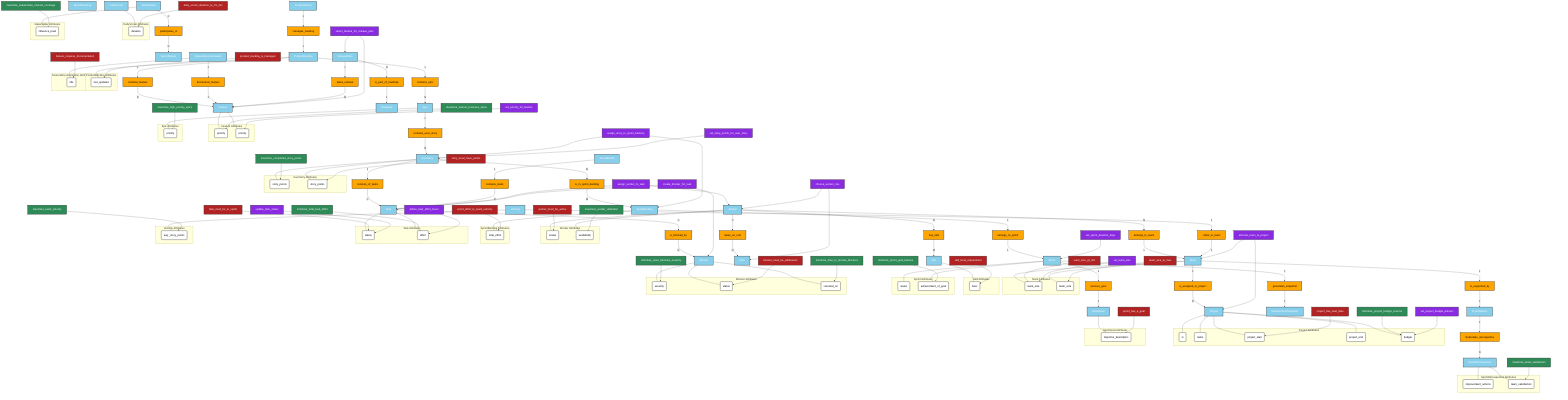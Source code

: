 graph TD
    %% 1. Style Definitions
    classDef entityStyle fill:#87CEEB,color:#fff,stroke:#333,stroke-width:2px
    classDef attributeStyle fill:#fff,color:#000,stroke:#333,stroke-width:2px
    classDef relationStyle fill:#FFA500,color:#000,stroke:#333,stroke-width:2px
    classDef goalStyle fill:#2E8B57,color:#fff,stroke:#333,stroke-width:2px
    classDef conditionStyle fill:#B22222,color:#fff,stroke:#333,stroke-width:2px
    classDef dvStyle fill:#8A2BE2,color:#fff,stroke:#333,stroke-width:2px

    %% 2. Node Declarations
    
    %% Entities
    E0[Project]:::entityStyle
    E1[Team]:::entityStyle
    E2[Worker]:::entityStyle
    E3[Feature]:::entityStyle
    E4[Skill]:::entityStyle
    E5[Role]:::entityStyle
    E6[ProductOwner]:::entityStyle
    E7[ScrumMaster]:::entityStyle
    E8[ProductBacklog]:::entityStyle
    E9[Sprint]:::entityStyle
    E10[SprintPlanning]:::entityStyle
    E11[DailyScrum]:::entityStyle
    E12[SprintReview]:::entityStyle
    E13[SprintRetrospective]:::entityStyle
    E14[SprintBacklog]:::entityStyle
    E15[SprintGoal]:::entityStyle
    E16[Epic]:::entityStyle
    E17[UserStory]:::entityStyle
    E18[Task]:::entityStyle
    E19[DevelopmentSnapshot]:::entityStyle
    E20[Blocker]:::entityStyle
    E21[Stakeholder]:::entityStyle
    E22[Velocity]:::entityStyle
    E23[ReleasePlan]:::entityStyle
    E24[Roadmap]:::entityStyle
    E25[ScrumBoard]:::entityStyle
    E26[FeatureDocumentation]:::entityStyle

    %% Attributes (with duplicates for cleaner connections)
    subgraph Project Attributes
        E0_A0(id):::attributeStyle; E0_A1(name):::attributeStyle; E0_A2(project_start):::attributeStyle; E0_A3(project_end):::attributeStyle; E0_A5(budget):::attributeStyle
    end
    subgraph Team Attributes
        E1_A2(team_size):::attributeStyle; E1_A2_C(team_size):::attributeStyle
    end
    subgraph Worker Attributes
        E2_A5(status):::attributeStyle; E2_A6(availability):::attributeStyle
    end
    subgraph Feature Attributes
        E3_A4(priority):::attributeStyle; E3_A4_DV(priority):::attributeStyle
    end
    subgraph Skill Attributes
        E4_A3(level):::attributeStyle
    end
    subgraph ProductBacklog Attributes
        E8_A2(last_updated):::attributeStyle
    end
    subgraph Sprint Attributes
        E9_A4(status):::attributeStyle; E9_A5(achievement_of_goal):::attributeStyle
    end
    subgraph DailyScrum Attributes
        E11_A3(duration):::attributeStyle
    end
    subgraph SprintRetrospective Attributes
        E13_A3(improvement_actions):::attributeStyle; E13_A4(team_satisfaction):::attributeStyle
    end
    subgraph SprintBacklog Attributes
        E14_A4(total_effort):::attributeStyle
    end
    subgraph SprintGoal Attributes
        E15_A1(objective_description):::attributeStyle
    end
    subgraph Epic Attributes
        E16_A3(priority):::attributeStyle
    end
    subgraph UserStory Attributes
        E17_A5(story_points):::attributeStyle; E17_A5_C(story_points):::attributeStyle
    end
    subgraph Task Attributes
        E18_A3(status):::attributeStyle; E18_A4(effort):::attributeStyle
    end
    subgraph Blocker Attributes
        E20_A3(severity):::attributeStyle; E20_A4(status):::attributeStyle; E20_A6(resolved_on):::attributeStyle
    end
    subgraph Stakeholder Attributes
        E21_A6(influence_level):::attributeStyle
    end
    subgraph Velocity Attributes
        E22_A2(avg._story_points):::attributeStyle
    end
    subgraph FeatureDocumentation Attributes
        E26_A1(title):::attributeStyle
    end

    %% Relationships
    R1[is_assigned_to_project]:::relationStyle
    R2[belongs_to_team]:::relationStyle
    R3[has_skill]:::relationStyle
    R4[takes_on_role]:::relationStyle
    R5[manages_backlog]:::relationStyle
    R6[is_supported_by]:::relationStyle
    R7[contains_feature]:::relationStyle
    R8[contains_epic]:::relationStyle
    R9[contains_user_story]:::relationStyle
    R10[consists_of_tasks]:::relationStyle
    R11[is_in_sprint_backlog]:::relationStyle
    R12[belongs_to_sprint]:::relationStyle
    R13[pursues_goal]:::relationStyle
    R14[contains_tasks]:::relationStyle
    R15[documents_feature]:::relationStyle
    R16[is_blocked_by]:::relationStyle
    R17[participates_in]:::relationStyle
    R18[moderates_retrospective]:::relationStyle
    R19[refers_to_team]:::relationStyle
    R20[plans_release]:::relationStyle
    R21[is_part_of_roadmap]:::relationStyle
    R22[generates_snapshot]:::relationStyle
    
    %% Goals
    G0[maximize_completed_story_points]:::goalStyle
    G1[minimize_project_budget_overrun]:::goalStyle
    G2[maximize_feature_business_value]:::goalStyle
    G3[maximize_team_velocity]:::goalStyle
    G4[minimize_open_blockers_severity]:::goalStyle
    G5[maximize_team_satisfaction]:::goalStyle
    G6[minimize_total_task_effort]:::goalStyle
    G7[maximize_high_priority_epics]:::goalStyle
    G8[minimize_sprint_goal_failures]:::goalStyle
    G9[maximize_stakeholder_interest_coverage]:::goalStyle
    G10[minimize_time_to_resolve_blockers]:::goalStyle
    G11[maximize_worker_utilization]:::goalStyle
    
    %% Conditions
    C0[sprint_effort_le_team_velocity]:::conditionStyle
    C1[worker_must_be_active]:::conditionStyle
    C2[team_size_gt_min]:::conditionStyle
    C3[team_size_le_max]:::conditionStyle
    C4[story_must_have_points]:::conditionStyle
    C5[daily_scrum_duration_le_15_min]:::conditionStyle
    C6[sprint_has_a_goal]:::conditionStyle
    C7[task_must_be_in_sprint]:::conditionStyle
    C8[feature_requires_documentation]:::conditionStyle
    C9[project_has_start_date]:::conditionStyle
    C10[skill_level_requirement]:::conditionStyle
    C11[blocker_must_be_addressed]:::conditionStyle
    C12[product_backlog_is_managed]:::conditionStyle
    
    %% Decision Variables
    DV0[assign_story_to_sprint_backlog]:::dvStyle
    DV1[assign_worker_to_task]:::dvStyle
    DV2[set_story_points_for_user_story]:::dvStyle
    DV3[set_priority_for_feature]:::dvStyle
    DV4[select_feature_for_release_plan]:::dvStyle
    DV5[set_sprint_duration_days]:::dvStyle
    DV6[allocate_team_to_project]:::dvStyle
    DV7[define_task_effort_hours]:::dvStyle
    DV8[set_project_budget_amount]:::dvStyle
    DV9[choose_worker_role]:::dvStyle
    DV10[update_task_status]:::dvStyle
    DV11[set_team_size]:::dvStyle
    DV12[create_blocker_for_task]:::dvStyle

    %% 3. Connections
    
    %% Entity <--> Attribute Connections
    E0 --- E0_A0 & E0_A1 & E0_A2 & E0_A3 & E0_A5
    E1 --- E1_A2 & E1_A2_C
    E2 --- E2_A5 & E2_A6
    E3 --- E3_A4 & E3_A4_DV
    E4 --- E4_A3
    E8 --- E8_A2
    E9 --- E9_A4 & E9_A5
    E11 --- E11_A3
    E13 --- E13_A3 & E13_A4
    E14 --- E14_A4
    E15 --- E15_A1
    E16 --- E16_A3
    E17 --- E17_A5 & E17_A5_C
    E18 --- E18_A3 & E18_A4
    E20 --- E20_A3 & E20_A4 & E20_A6
    E21 --- E21_A6
    E22 --- E22_A2
    E26 --- E26_A1
    
    %% Entity --> Relation --> Entity Connections
    E1 -- "1" --> R1 -- "N" --> E0
    E2 -- "N" --> R2 -- "1" --> E1
    E2 -- "N" --> R3 -- "M" --> E4
    E2 -- "N" --> R4 -- "M" --> E5
    E6 -- "1" --> R5 -- "1" --> E8
    E1 -- "1" --> R6 -- "1" --> E7
    E8 -- "1" --> R7 -- "N" --> E3
    E8 -- "1" --> R8 -- "N" --> E16
    E16 -- "1" --> R9 -- "N" --> E17
    E17 -- "1" --> R10 -- "N" --> E18
    E17 -- "N" --> R11 -- "M" --> E14
    E14 -- "1" --> R12 -- "1" --> E9
    E9 -- "1" --> R13 -- "1" --> E15
    E25 -- "1" --> R14 -- "N" --> E18
    E26 -- "1" --> R15 -- "1" --> E3
    E18 -- "N" --> R16 -- "M" --> E20
    E21 -- "N" --> R17 -- "M" --> E12
    E7 -- "1" --> R18 -- "N" --> E13
    E22 -- "1" --> R19 -- "1" --> E1
    E23 -- "1" --> R20 -- "N" --> E3
    E23 -- "N" --> R21 -- "1" --> E24
    E9 -- "1" --> R22 -- "1" --> E19
    
    %% Goal --> Attribute Connections
    G0 --> E17_A5
    G1 --> E0_A5
    G2 --> E3_A4
    G3 --> E22_A2
    G4 --> E20_A3
    G5 --> E13_A4
    G6 --> E18_A4
    G7 --> E16_A3
    G8 --> E9_A5
    G9 --> E21_A6
    G10 --> E20_A6
    G11 --> E2_A6
    
    %% Condition --> Attribute Connections
    C0 --> E14_A4
    C1 --> E2_A5
    C2 --> E1_A2
    C3 --> E1_A2_C
    C4 --> E17_A5_C
    C5 --> E11_A3
    C6 --> E15_A1
    C7 --> E18_A3
    C8 --> E26_A1
    C9 --> E0_A2
    C10 --> E4_A3
    C11 --> E20_A4
    C12 --> E8_A2
    
    %% Decision Variable --> Entity Connections
    DV0 --> E17; DV0 --> E14
    DV1 --> E2; DV1 --> E18
    DV2 --> E17
    DV3 --> E3_A4_DV
    DV4 --> E3; DV4 --> E23
    DV5 --> E9
    DV6 --> E1; DV6 --> E0
    DV7 --> E18_A4
    DV8 --> E0_A5
    DV9 --> E2; DV9 --> E5
    DV10 --> E18_A3
    DV11 --> E1_A2
    DV12 --> E20; DV12 --> E18